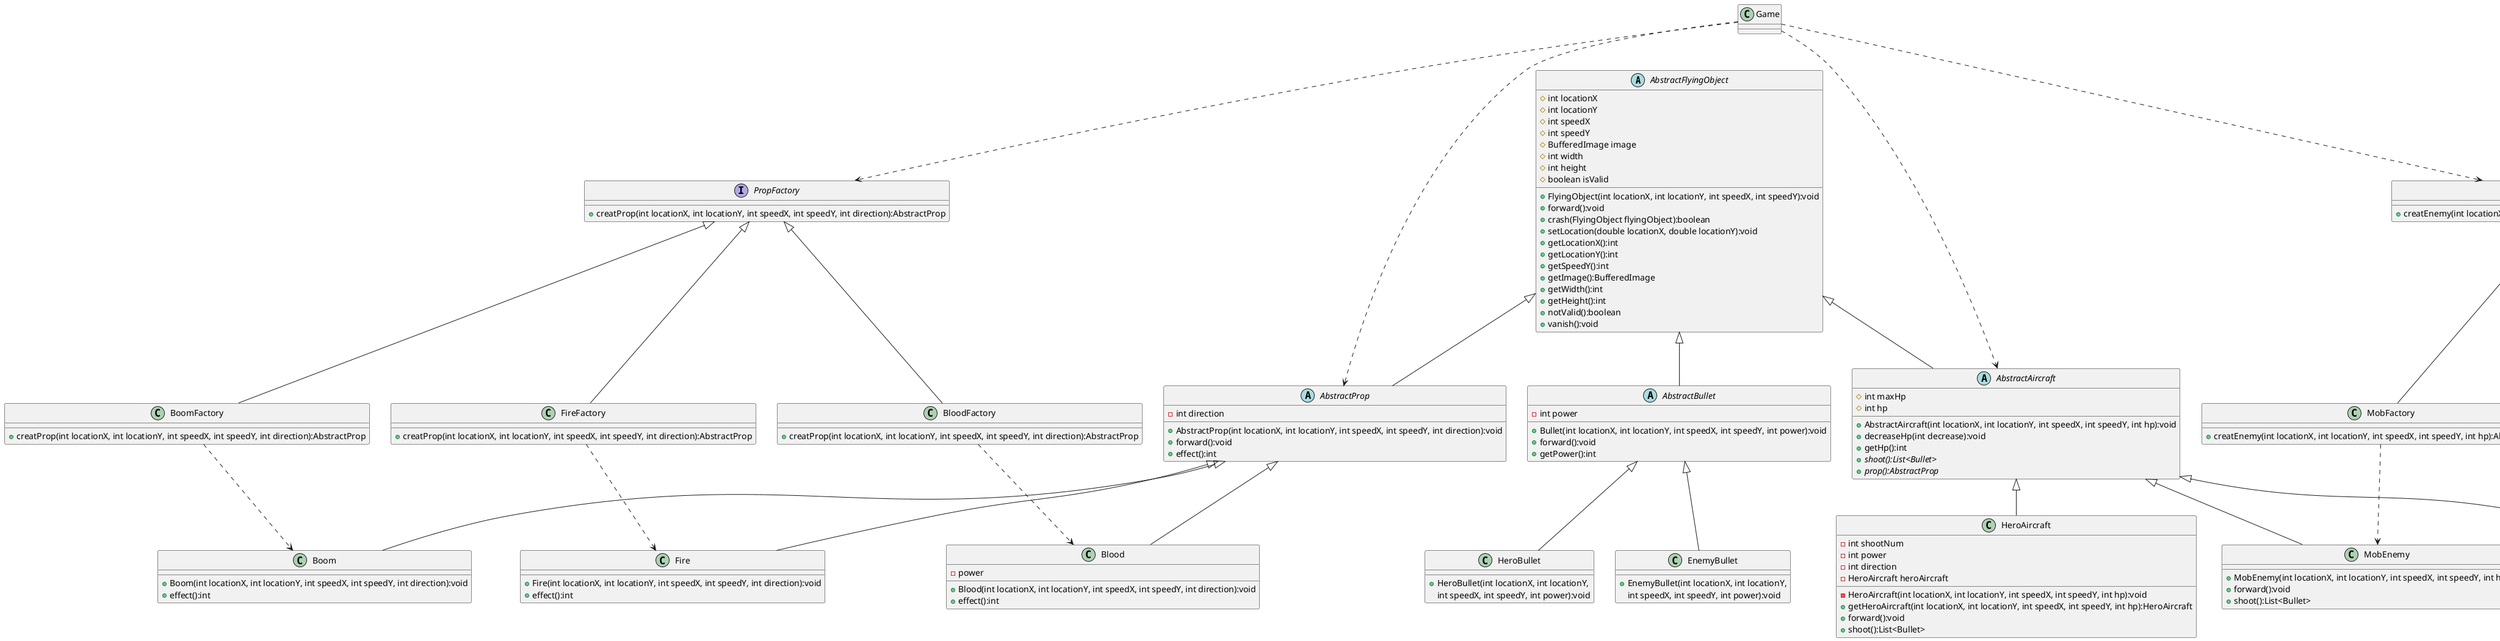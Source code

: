 @startuml
'https://plantuml.com/class-diagram

abstract class AbstractFlyingObject
{
    # int locationX
    # int locationY
    # int speedX
    # int speedY
    # BufferedImage image
    # int width
    # int height
    # boolean isValid

    + FlyingObject(int locationX, int locationY, int speedX, int speedY):void
    + forward():void
    + crash(FlyingObject flyingObject):boolean
    + setLocation(double locationX, double locationY):void
    + getLocationX():int
    + getLocationY():int
    + getSpeedY():int
    + getImage():BufferedImage
    + getWidth():int
    + getHeight():int
    + notValid():boolean
    + vanish():void
}
abstract class AbstractAircraft
{
	# int maxHp
    # int hp
    + AbstractAircraft(int locationX, int locationY, int speedX, int speedY, int hp):void
    + decreaseHp(int decrease):void
    + getHp():int
    + {abstract} shoot():List<Bullet>
    + {abstract} prop():AbstractProp
 }

abstract class AbstractBullet
{
    - int power
    + Bullet(int locationX, int locationY, int speedX, int speedY, int power):void
    + forward():void
	+ getPower():int
}

abstract class AbstractProp{
    - int direction
    + AbstractProp(int locationX, int locationY, int speedX, int speedY, int direction):void
    + forward():void
    + effect():int
}

interface EnemyFactory{
    + creatEnemy(int locationX, int locationY, int speedX, int speedY, int hp):AbstractAircraft
}

interface PropFactory{
    + creatProp(int locationX, int locationY, int speedX, int speedY, int direction):AbstractProp
}

Game ..> AbstractAircraft
Game ..> EnemyFactory
Game ..> AbstractProp
Game ..> PropFactory

AbstractFlyingObject <|-- AbstractAircraft
AbstractFlyingObject <|-- AbstractBullet
AbstractFlyingObject <|-- AbstractProp

AbstractAircraft <|-- HeroAircraft
AbstractAircraft <|-- MobEnemy
AbstractAircraft <|-- EliteEnemy

EnemyFactory <|-- MobFactory
EnemyFactory <|-- EliteFactory
EnemyFactory <|-- BossFactory

MobFactory ..> MobEnemy
EliteFactory ..> EliteEnemy
BossFactory ..> BossEnemy

AbstractBullet <|-- HeroBullet
AbstractBullet <|-- EnemyBullet

AbstractProp <|-- Blood
AbstractProp <|-- Boom
AbstractProp <|-- Fire

PropFactory <|-- BloodFactory
PropFactory <|-- BoomFactory
PropFactory <|-- FireFactory

BloodFactory ..> Blood
BoomFactory ..> Boom
FireFactory ..> Fire


class Game{
}

class BloodFactory{
    + creatProp(int locationX, int locationY, int speedX, int speedY, int direction):AbstractProp
}

class BoomFactory{
    + creatProp(int locationX, int locationY, int speedX, int speedY, int direction):AbstractProp
}

class FireFactory{
    + creatProp(int locationX, int locationY, int speedX, int speedY, int direction):AbstractProp
}

class MobFactory{
    + creatEnemy(int locationX, int locationY, int speedX, int speedY, int hp):AbstractAircraft
}

class EliteFactory{
    + creatEnemy(int locationX, int locationY, int speedX, int speedY, int hp):AbstractAircraft
}
class BossFactory{
    + creatEnemy(int locationX, int locationY, int speedX, int speedY, int hp):AbstractAircraft
}

class HeroAircraft {
    - int shootNum
    - int power
    - int direction
    - HeroAircraft heroAircraft
    - HeroAircraft(int locationX, int locationY, int speedX, int speedY, int hp):void
    + getHeroAircraft(int locationX, int locationY, int speedX, int speedY, int hp):HeroAircraft
    + forward():void
    + shoot():List<Bullet>
}

class MobEnemy {
    + MobEnemy(int locationX, int locationY, int speedX, int speedY, int hp):void
    + forward():void
    + shoot():List<Bullet>
}

class EliteEnemy{
    - shootNum2
    - power2
    - direction2
    + EliteEnemy(int locationX, int locationY, int speedX, int speedY, int hp):void
    + forward():void
    + shoot(): List<AbstractBullet>
    + prop():AbstractProp
}
class HeroBullet {
    + HeroBullet(int locationX, int locationY,
     int speedX, int speedY, int power):void
}

class EnemyBullet {
    + EnemyBullet(int locationX, int locationY,
     int speedX, int speedY, int power):void
}

class Blood {
    - power
    + Blood(int locationX, int locationY, int speedX, int speedY, int direction):void
    + effect():int
}

class Boom {
    + Boom(int locationX, int locationY, int speedX, int speedY, int direction):void
    + effect():int
}

class Fire {
    + Fire(int locationX, int locationY, int speedX, int speedY, int direction):void
    + effect():int
}
@enduml